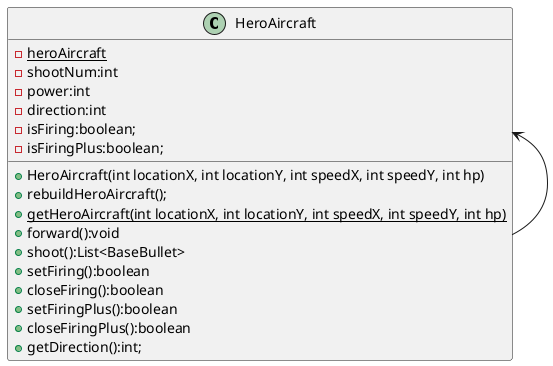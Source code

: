@startuml
'https://plantuml.com/class-diagram


class HeroAircraft{
    - {static} heroAircraft
    - shootNum:int
    - power:int
    - direction:int
    - isFiring:boolean;
    - isFiringPlus:boolean;

    + HeroAircraft(int locationX, int locationY, int speedX, int speedY, int hp)
    + rebuildHeroAircraft();
    + {static} getHeroAircraft(int locationX, int locationY, int speedX, int speedY, int hp)
    + forward():void
    + shoot():List<BaseBullet>
    + setFiring():boolean
    + closeFiring():boolean
    + setFiringPlus():boolean
    + closeFiringPlus():boolean
    + getDirection():int;
}

HeroAircraft<--HeroAircraft
@enduml